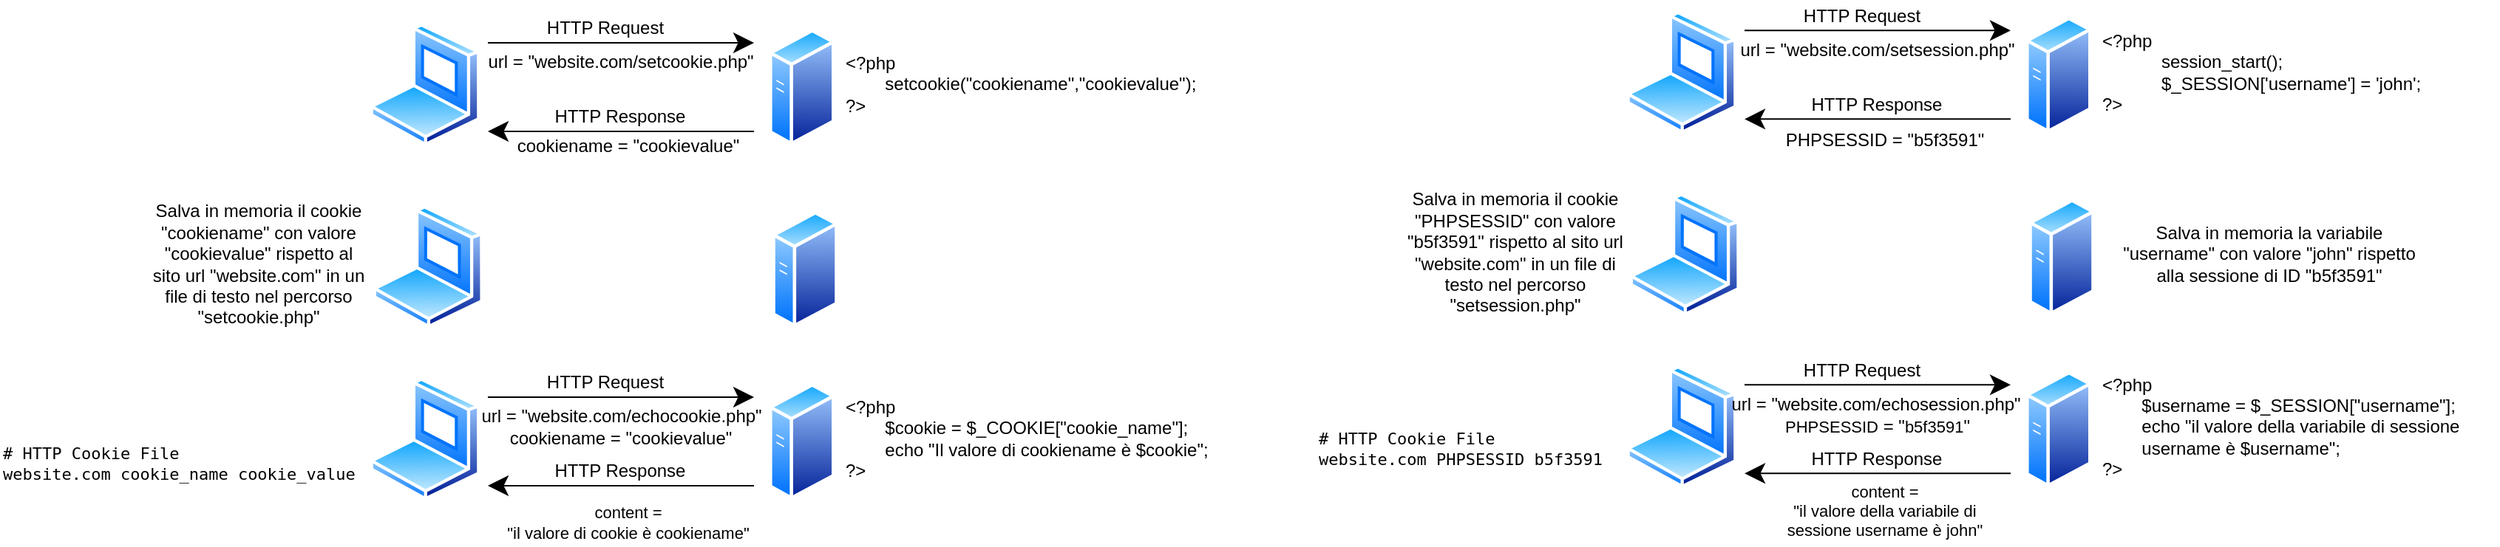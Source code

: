 <mxfile version="20.3.0" type="device"><diagram id="fNHQmPOBzqUBgMQYysY0" name="Pagina-1"><mxGraphModel dx="1732" dy="1093" grid="1" gridSize="10" guides="1" tooltips="1" connect="1" arrows="1" fold="1" page="0" pageScale="1" pageWidth="827" pageHeight="1169" math="0" shadow="0"><root><mxCell id="0"/><mxCell id="1" parent="0"/><mxCell id="_pKjaT5Wt3C0txc-Ts_U-3" value="" style="aspect=fixed;perimeter=ellipsePerimeter;html=1;align=center;shadow=0;dashed=0;spacingTop=3;image;image=img/lib/active_directory/generic_server.svg;" parent="1" vertex="1"><mxGeometry x="280" y="-120" width="44.8" height="80" as="geometry"/></mxCell><mxCell id="_pKjaT5Wt3C0txc-Ts_U-4" value="" style="aspect=fixed;perimeter=ellipsePerimeter;html=1;align=center;shadow=0;dashed=0;spacingTop=3;image;image=img/lib/active_directory/laptop_client.svg;" parent="1" vertex="1"><mxGeometry x="10" y="-123.33" width="75" height="83.33" as="geometry"/></mxCell><mxCell id="_pKjaT5Wt3C0txc-Ts_U-7" value="" style="endArrow=classic;html=1;rounded=0;startSize=11;endSize=11;" parent="1" edge="1"><mxGeometry width="50" height="50" relative="1" as="geometry"><mxPoint x="90" y="-110" as="sourcePoint"/><mxPoint x="270" y="-110" as="targetPoint"/></mxGeometry></mxCell><mxCell id="_pKjaT5Wt3C0txc-Ts_U-8" value="HTTP Request" style="text;html=1;strokeColor=none;fillColor=none;align=center;verticalAlign=middle;whiteSpace=wrap;rounded=0;" parent="1" vertex="1"><mxGeometry x="110" y="-130" width="119" height="20" as="geometry"/></mxCell><mxCell id="_pKjaT5Wt3C0txc-Ts_U-9" value="" style="endArrow=classic;html=1;rounded=0;startSize=11;endSize=11;" parent="1" edge="1"><mxGeometry width="50" height="50" relative="1" as="geometry"><mxPoint x="270" y="-50" as="sourcePoint"/><mxPoint x="90" y="-50" as="targetPoint"/></mxGeometry></mxCell><mxCell id="_pKjaT5Wt3C0txc-Ts_U-10" value="HTTP Response" style="text;html=1;strokeColor=none;fillColor=none;align=center;verticalAlign=middle;whiteSpace=wrap;rounded=0;" parent="1" vertex="1"><mxGeometry x="120" y="-70" width="119" height="20" as="geometry"/></mxCell><mxCell id="_pKjaT5Wt3C0txc-Ts_U-11" value="&lt;div&gt;&lt;div&gt;&amp;lt;?php&lt;br&gt;&lt;span style=&quot;white-space: pre;&quot;&gt;&#9;&lt;/span&gt;setcookie(&quot;cookiename&quot;,&quot;cookievalue&quot;);&lt;/div&gt;&lt;/div&gt;&lt;div&gt;?&amp;gt;&lt;/div&gt;" style="text;html=1;strokeColor=none;fillColor=none;align=left;verticalAlign=middle;whiteSpace=wrap;rounded=0;" parent="1" vertex="1"><mxGeometry x="330" y="-106.67" width="250" height="50" as="geometry"/></mxCell><mxCell id="_pKjaT5Wt3C0txc-Ts_U-12" value="url = &quot;website.com/setcookie.php&quot;" style="text;html=1;strokeColor=none;fillColor=none;align=center;verticalAlign=middle;whiteSpace=wrap;rounded=0;" parent="1" vertex="1"><mxGeometry x="85" y="-106.67" width="190" height="20" as="geometry"/></mxCell><mxCell id="_pKjaT5Wt3C0txc-Ts_U-13" value="cookiename = &quot;cookievalue&quot;" style="text;html=1;strokeColor=none;fillColor=none;align=center;verticalAlign=middle;whiteSpace=wrap;rounded=0;" parent="1" vertex="1"><mxGeometry x="100" y="-50" width="170" height="20" as="geometry"/></mxCell><mxCell id="_pKjaT5Wt3C0txc-Ts_U-14" value="" style="aspect=fixed;perimeter=ellipsePerimeter;html=1;align=center;shadow=0;dashed=0;spacingTop=3;image;image=img/lib/active_directory/generic_server.svg;" parent="1" vertex="1"><mxGeometry x="282.1" y="3.33" width="44.8" height="80" as="geometry"/></mxCell><mxCell id="_pKjaT5Wt3C0txc-Ts_U-15" value="" style="aspect=fixed;perimeter=ellipsePerimeter;html=1;align=center;shadow=0;dashed=0;spacingTop=3;image;image=img/lib/active_directory/laptop_client.svg;" parent="1" vertex="1"><mxGeometry x="12.1" width="75" height="83.33" as="geometry"/></mxCell><mxCell id="_pKjaT5Wt3C0txc-Ts_U-25" value="Salva in memoria il cookie &quot;cookiename&quot; con valore &quot;cookievalue&quot; rispetto al sito url &quot;website.com&quot; in un file di testo nel percorso &quot;setcookie.php&quot;" style="text;html=1;strokeColor=none;fillColor=none;align=center;verticalAlign=middle;whiteSpace=wrap;rounded=0;" parent="1" vertex="1"><mxGeometry x="-140" width="150" height="80" as="geometry"/></mxCell><mxCell id="_pKjaT5Wt3C0txc-Ts_U-36" value="&lt;pre style=&quot;font-size: 11px;&quot;&gt;&lt;code class=&quot;!whitespace-pre hljs language-graphql&quot; style=&quot;font-size: 11px;&quot;&gt;# HTTP Cookie File&lt;br/&gt;website.com cookie_name cookie_value&lt;br style=&quot;font-size: 11px;&quot;&gt;&lt;/code&gt;&lt;/pre&gt;" style="text;html=1;strokeColor=none;fillColor=none;align=left;verticalAlign=middle;whiteSpace=wrap;rounded=0;fontSize=11;" parent="1" vertex="1"><mxGeometry x="-240" y="150" width="240" height="50" as="geometry"/></mxCell><mxCell id="_pKjaT5Wt3C0txc-Ts_U-37" value="" style="aspect=fixed;perimeter=ellipsePerimeter;html=1;align=center;shadow=0;dashed=0;spacingTop=3;image;image=img/lib/active_directory/generic_server.svg;" parent="1" vertex="1"><mxGeometry x="280" y="120" width="44.8" height="80" as="geometry"/></mxCell><mxCell id="_pKjaT5Wt3C0txc-Ts_U-38" value="" style="aspect=fixed;perimeter=ellipsePerimeter;html=1;align=center;shadow=0;dashed=0;spacingTop=3;image;image=img/lib/active_directory/laptop_client.svg;" parent="1" vertex="1"><mxGeometry x="10" y="116.67" width="75" height="83.33" as="geometry"/></mxCell><mxCell id="_pKjaT5Wt3C0txc-Ts_U-39" value="" style="endArrow=classic;html=1;rounded=0;startSize=11;endSize=11;" parent="1" edge="1"><mxGeometry width="50" height="50" relative="1" as="geometry"><mxPoint x="90" y="130" as="sourcePoint"/><mxPoint x="270" y="130" as="targetPoint"/></mxGeometry></mxCell><mxCell id="_pKjaT5Wt3C0txc-Ts_U-40" value="HTTP Request" style="text;html=1;strokeColor=none;fillColor=none;align=center;verticalAlign=middle;whiteSpace=wrap;rounded=0;" parent="1" vertex="1"><mxGeometry x="110" y="110" width="119" height="20" as="geometry"/></mxCell><mxCell id="_pKjaT5Wt3C0txc-Ts_U-41" value="" style="endArrow=classic;html=1;rounded=0;startSize=11;endSize=11;" parent="1" edge="1"><mxGeometry width="50" height="50" relative="1" as="geometry"><mxPoint x="270" y="190" as="sourcePoint"/><mxPoint x="90" y="190" as="targetPoint"/></mxGeometry></mxCell><mxCell id="_pKjaT5Wt3C0txc-Ts_U-42" value="HTTP Response" style="text;html=1;strokeColor=none;fillColor=none;align=center;verticalAlign=middle;whiteSpace=wrap;rounded=0;" parent="1" vertex="1"><mxGeometry x="120" y="170" width="119" height="20" as="geometry"/></mxCell><mxCell id="_pKjaT5Wt3C0txc-Ts_U-43" value="url = &quot;website.com/echocookie.php&quot;" style="text;html=1;strokeColor=none;fillColor=none;align=center;verticalAlign=middle;whiteSpace=wrap;rounded=0;" parent="1" vertex="1"><mxGeometry x="82.5" y="133.33" width="195" height="20" as="geometry"/></mxCell><mxCell id="_pKjaT5Wt3C0txc-Ts_U-45" value="cookiename = &quot;cookievalue&quot;" style="text;html=1;strokeColor=none;fillColor=none;align=center;verticalAlign=middle;whiteSpace=wrap;rounded=0;" parent="1" vertex="1"><mxGeometry x="94.5" y="148.34" width="170" height="20" as="geometry"/></mxCell><mxCell id="_pKjaT5Wt3C0txc-Ts_U-46" value="&lt;div&gt;&lt;div&gt;&amp;lt;?php&lt;br&gt;&lt;span style=&quot;&quot;&gt;&lt;span style=&quot;&quot;&gt;&#9;&lt;/span&gt;&lt;span style=&quot;white-space: pre;&quot;&gt;&#9;&lt;/span&gt;$cookie = &lt;/span&gt;&lt;span style=&quot;background-color: initial;&quot;&gt;$_COOKIE[&quot;cookie_name&quot;];&lt;/span&gt;&lt;/div&gt;&lt;div&gt;&lt;span style=&quot;background-color: initial;&quot;&gt;&lt;span style=&quot;white-space: pre;&quot;&gt;&#9;&lt;/span&gt;echo &quot;Il valore di cookiename è $cookie&quot;;&amp;nbsp;&lt;/span&gt;&lt;/div&gt;&lt;/div&gt;&lt;div&gt;?&amp;gt;&lt;/div&gt;" style="text;html=1;strokeColor=none;fillColor=none;align=left;verticalAlign=middle;whiteSpace=wrap;rounded=0;" parent="1" vertex="1"><mxGeometry x="330" y="133.33" width="270" height="50" as="geometry"/></mxCell><mxCell id="_pKjaT5Wt3C0txc-Ts_U-47" value="content =&lt;br&gt;&quot;il valore di cookie è cookiename&quot;" style="text;html=1;strokeColor=none;fillColor=none;align=center;verticalAlign=middle;whiteSpace=wrap;rounded=0;fontSize=11;" parent="1" vertex="1"><mxGeometry x="100" y="200" width="170" height="30" as="geometry"/></mxCell><mxCell id="o5CAlu5uaTmiCnU7Yqu_-24" value="" style="aspect=fixed;perimeter=ellipsePerimeter;html=1;align=center;shadow=0;dashed=0;spacingTop=3;image;image=img/lib/active_directory/generic_server.svg;" parent="1" vertex="1"><mxGeometry x="1130" y="-128.34" width="44.8" height="80" as="geometry"/></mxCell><mxCell id="o5CAlu5uaTmiCnU7Yqu_-25" value="" style="aspect=fixed;perimeter=ellipsePerimeter;html=1;align=center;shadow=0;dashed=0;spacingTop=3;image;image=img/lib/active_directory/laptop_client.svg;" parent="1" vertex="1"><mxGeometry x="860" y="-131.67" width="75" height="83.33" as="geometry"/></mxCell><mxCell id="o5CAlu5uaTmiCnU7Yqu_-26" value="" style="endArrow=classic;html=1;rounded=0;startSize=11;endSize=11;" parent="1" edge="1"><mxGeometry width="50" height="50" relative="1" as="geometry"><mxPoint x="940" y="-118.34" as="sourcePoint"/><mxPoint x="1120" y="-118.34" as="targetPoint"/></mxGeometry></mxCell><mxCell id="o5CAlu5uaTmiCnU7Yqu_-27" value="HTTP Request" style="text;html=1;strokeColor=none;fillColor=none;align=center;verticalAlign=middle;whiteSpace=wrap;rounded=0;" parent="1" vertex="1"><mxGeometry x="960" y="-138.34" width="119" height="20" as="geometry"/></mxCell><mxCell id="o5CAlu5uaTmiCnU7Yqu_-28" value="" style="endArrow=classic;html=1;rounded=0;startSize=11;endSize=11;" parent="1" edge="1"><mxGeometry width="50" height="50" relative="1" as="geometry"><mxPoint x="1120" y="-58.34" as="sourcePoint"/><mxPoint x="940" y="-58.34" as="targetPoint"/></mxGeometry></mxCell><mxCell id="o5CAlu5uaTmiCnU7Yqu_-29" value="HTTP Response" style="text;html=1;strokeColor=none;fillColor=none;align=center;verticalAlign=middle;whiteSpace=wrap;rounded=0;" parent="1" vertex="1"><mxGeometry x="970" y="-78.34" width="119" height="20" as="geometry"/></mxCell><mxCell id="o5CAlu5uaTmiCnU7Yqu_-30" value="&lt;div&gt;&lt;div&gt;&amp;lt;?php&lt;br&gt;&lt;span style=&quot;&quot;&gt;&#9;&lt;/span&gt;&lt;/div&gt;&lt;/div&gt;&lt;blockquote style=&quot;margin: 0 0 0 40px; border: none; padding: 0px;&quot;&gt;&lt;div&gt;&lt;div&gt;session_start();&lt;/div&gt;&lt;/div&gt;&lt;div&gt;&lt;div&gt;&lt;span style=&quot;background-color: initial;&quot; class=&quot;hljs-variable&quot;&gt;$_SESSION&lt;/span&gt;&lt;span style=&quot;background-color: initial;&quot;&gt;[&lt;/span&gt;&lt;span style=&quot;background-color: initial;&quot; class=&quot;hljs-string&quot;&gt;'username'&lt;/span&gt;&lt;span style=&quot;background-color: initial;&quot;&gt;] = &lt;/span&gt;&lt;span style=&quot;background-color: initial;&quot; class=&quot;hljs-string&quot;&gt;'john'&lt;/span&gt;&lt;span style=&quot;background-color: initial;&quot;&gt;;&lt;/span&gt;&lt;/div&gt;&lt;/div&gt;&lt;/blockquote&gt;&lt;div&gt;?&amp;gt;&lt;/div&gt;" style="text;html=1;strokeColor=none;fillColor=none;align=left;verticalAlign=middle;whiteSpace=wrap;rounded=0;" parent="1" vertex="1"><mxGeometry x="1180" y="-115.01" width="250" height="50" as="geometry"/></mxCell><mxCell id="o5CAlu5uaTmiCnU7Yqu_-31" value="url = &quot;website.com/setsession.php&quot;" style="text;html=1;strokeColor=none;fillColor=none;align=center;verticalAlign=middle;whiteSpace=wrap;rounded=0;" parent="1" vertex="1"><mxGeometry x="935" y="-115.01" width="190" height="20" as="geometry"/></mxCell><mxCell id="o5CAlu5uaTmiCnU7Yqu_-32" value="PHPSESSID&amp;nbsp;= &quot;&lt;span style=&quot;background-color: initial;&quot;&gt;b5f3591&lt;/span&gt;&lt;span style=&quot;background-color: initial;&quot;&gt;&quot;&lt;/span&gt;" style="text;html=1;strokeColor=none;fillColor=none;align=center;verticalAlign=middle;whiteSpace=wrap;rounded=0;" parent="1" vertex="1"><mxGeometry x="950" y="-58.34" width="170" height="28.34" as="geometry"/></mxCell><mxCell id="o5CAlu5uaTmiCnU7Yqu_-33" value="" style="aspect=fixed;perimeter=ellipsePerimeter;html=1;align=center;shadow=0;dashed=0;spacingTop=3;image;image=img/lib/active_directory/generic_server.svg;" parent="1" vertex="1"><mxGeometry x="1132.1" y="-5.01" width="44.8" height="80" as="geometry"/></mxCell><mxCell id="o5CAlu5uaTmiCnU7Yqu_-34" value="" style="aspect=fixed;perimeter=ellipsePerimeter;html=1;align=center;shadow=0;dashed=0;spacingTop=3;image;image=img/lib/active_directory/laptop_client.svg;" parent="1" vertex="1"><mxGeometry x="862.1" y="-8.34" width="75" height="83.33" as="geometry"/></mxCell><mxCell id="o5CAlu5uaTmiCnU7Yqu_-35" value="Salva in memoria il cookie &quot;PHPSESSID&quot; con valore &quot;b5f3591&quot; rispetto al sito url &quot;website.com&quot; in un file di testo nel percorso &quot;setsession.php&quot;" style="text;html=1;strokeColor=none;fillColor=none;align=center;verticalAlign=middle;whiteSpace=wrap;rounded=0;" parent="1" vertex="1"><mxGeometry x="710" y="-8.34" width="150" height="80" as="geometry"/></mxCell><mxCell id="o5CAlu5uaTmiCnU7Yqu_-36" value="&lt;pre style=&quot;font-size: 11px;&quot;&gt;&lt;code class=&quot;!whitespace-pre hljs language-graphql&quot; style=&quot;font-size: 11px;&quot;&gt;# HTTP Cookie File&lt;br&gt;website.com PHPSESSID b5f3591&lt;/code&gt;&lt;/pre&gt;" style="text;html=1;strokeColor=none;fillColor=none;align=left;verticalAlign=middle;whiteSpace=wrap;rounded=0;fontSize=11;" parent="1" vertex="1"><mxGeometry x="650" y="140" width="210" height="50" as="geometry"/></mxCell><mxCell id="o5CAlu5uaTmiCnU7Yqu_-37" value="" style="aspect=fixed;perimeter=ellipsePerimeter;html=1;align=center;shadow=0;dashed=0;spacingTop=3;image;image=img/lib/active_directory/generic_server.svg;" parent="1" vertex="1"><mxGeometry x="1130" y="111.66" width="44.8" height="80" as="geometry"/></mxCell><mxCell id="o5CAlu5uaTmiCnU7Yqu_-38" value="" style="aspect=fixed;perimeter=ellipsePerimeter;html=1;align=center;shadow=0;dashed=0;spacingTop=3;image;image=img/lib/active_directory/laptop_client.svg;" parent="1" vertex="1"><mxGeometry x="860" y="108.33" width="75" height="83.33" as="geometry"/></mxCell><mxCell id="o5CAlu5uaTmiCnU7Yqu_-39" value="" style="endArrow=classic;html=1;rounded=0;startSize=11;endSize=11;" parent="1" edge="1"><mxGeometry width="50" height="50" relative="1" as="geometry"><mxPoint x="940" y="121.66" as="sourcePoint"/><mxPoint x="1120" y="121.66" as="targetPoint"/></mxGeometry></mxCell><mxCell id="o5CAlu5uaTmiCnU7Yqu_-40" value="HTTP Request" style="text;html=1;strokeColor=none;fillColor=none;align=center;verticalAlign=middle;whiteSpace=wrap;rounded=0;" parent="1" vertex="1"><mxGeometry x="960" y="101.66" width="119" height="20" as="geometry"/></mxCell><mxCell id="o5CAlu5uaTmiCnU7Yqu_-41" value="" style="endArrow=classic;html=1;rounded=0;startSize=11;endSize=11;" parent="1" edge="1"><mxGeometry width="50" height="50" relative="1" as="geometry"><mxPoint x="1120" y="181.66" as="sourcePoint"/><mxPoint x="940" y="181.66" as="targetPoint"/></mxGeometry></mxCell><mxCell id="o5CAlu5uaTmiCnU7Yqu_-42" value="HTTP Response" style="text;html=1;strokeColor=none;fillColor=none;align=center;verticalAlign=middle;whiteSpace=wrap;rounded=0;" parent="1" vertex="1"><mxGeometry x="970" y="161.66" width="119" height="20" as="geometry"/></mxCell><mxCell id="o5CAlu5uaTmiCnU7Yqu_-43" value="url = &quot;website.com/echosession.php&quot;" style="text;html=1;strokeColor=none;fillColor=none;align=center;verticalAlign=middle;whiteSpace=wrap;rounded=0;" parent="1" vertex="1"><mxGeometry x="930" y="124.99" width="197.5" height="20" as="geometry"/></mxCell><mxCell id="o5CAlu5uaTmiCnU7Yqu_-44" value="&lt;span style=&quot;font-size: 11px; text-align: left; background-color: initial;&quot;&gt;PHPSESSID&lt;/span&gt;&amp;nbsp;= &quot;&lt;span style=&quot;font-size: 11px; text-align: left; background-color: initial;&quot;&gt;b5f3591&lt;/span&gt;&lt;span style=&quot;background-color: initial;&quot;&gt;&quot;&lt;/span&gt;" style="text;html=1;strokeColor=none;fillColor=none;align=center;verticalAlign=middle;whiteSpace=wrap;rounded=0;" parent="1" vertex="1"><mxGeometry x="944.5" y="140" width="170" height="20" as="geometry"/></mxCell><mxCell id="o5CAlu5uaTmiCnU7Yqu_-45" value="&lt;div&gt;&lt;div&gt;&amp;lt;?php&lt;br&gt;&lt;/div&gt;&lt;div&gt;&lt;span style=&quot;white-space: pre;&quot;&gt;&#9;&lt;/span&gt;$username = $_SESSION[&quot;username&quot;];&lt;br&gt;&lt;/div&gt;&lt;div&gt;&lt;span style=&quot;background-color: initial;&quot;&gt;&lt;span style=&quot;white-space: pre;&quot;&gt;&#9;&lt;/span&gt;echo &quot;il valore della variabile di sessione &lt;span style=&quot;white-space: pre;&quot;&gt;&#9;&lt;/span&gt;username è $username&quot;;&amp;nbsp;&lt;/span&gt;&lt;/div&gt;&lt;/div&gt;&lt;div&gt;?&amp;gt;&lt;/div&gt;" style="text;html=1;strokeColor=none;fillColor=none;align=left;verticalAlign=middle;whiteSpace=wrap;rounded=0;" parent="1" vertex="1"><mxGeometry x="1180" y="124.99" width="270" height="50" as="geometry"/></mxCell><mxCell id="o5CAlu5uaTmiCnU7Yqu_-46" value="content =&lt;br&gt;&quot;il valore della variabile di sessione username è john&quot;" style="text;html=1;strokeColor=none;fillColor=none;align=center;verticalAlign=middle;whiteSpace=wrap;rounded=0;fontSize=11;" parent="1" vertex="1"><mxGeometry x="950" y="191.66" width="170" height="30" as="geometry"/></mxCell><mxCell id="o5CAlu5uaTmiCnU7Yqu_-48" value="Salva in memoria la variabile &quot;username&quot; con valore &quot;john&quot; rispetto alla sessione di ID &quot;b5f3591&quot;" style="text;html=1;strokeColor=none;fillColor=none;align=center;verticalAlign=middle;whiteSpace=wrap;rounded=0;" parent="1" vertex="1"><mxGeometry x="1190" y="-6.68" width="210" height="80" as="geometry"/></mxCell></root></mxGraphModel></diagram></mxfile>